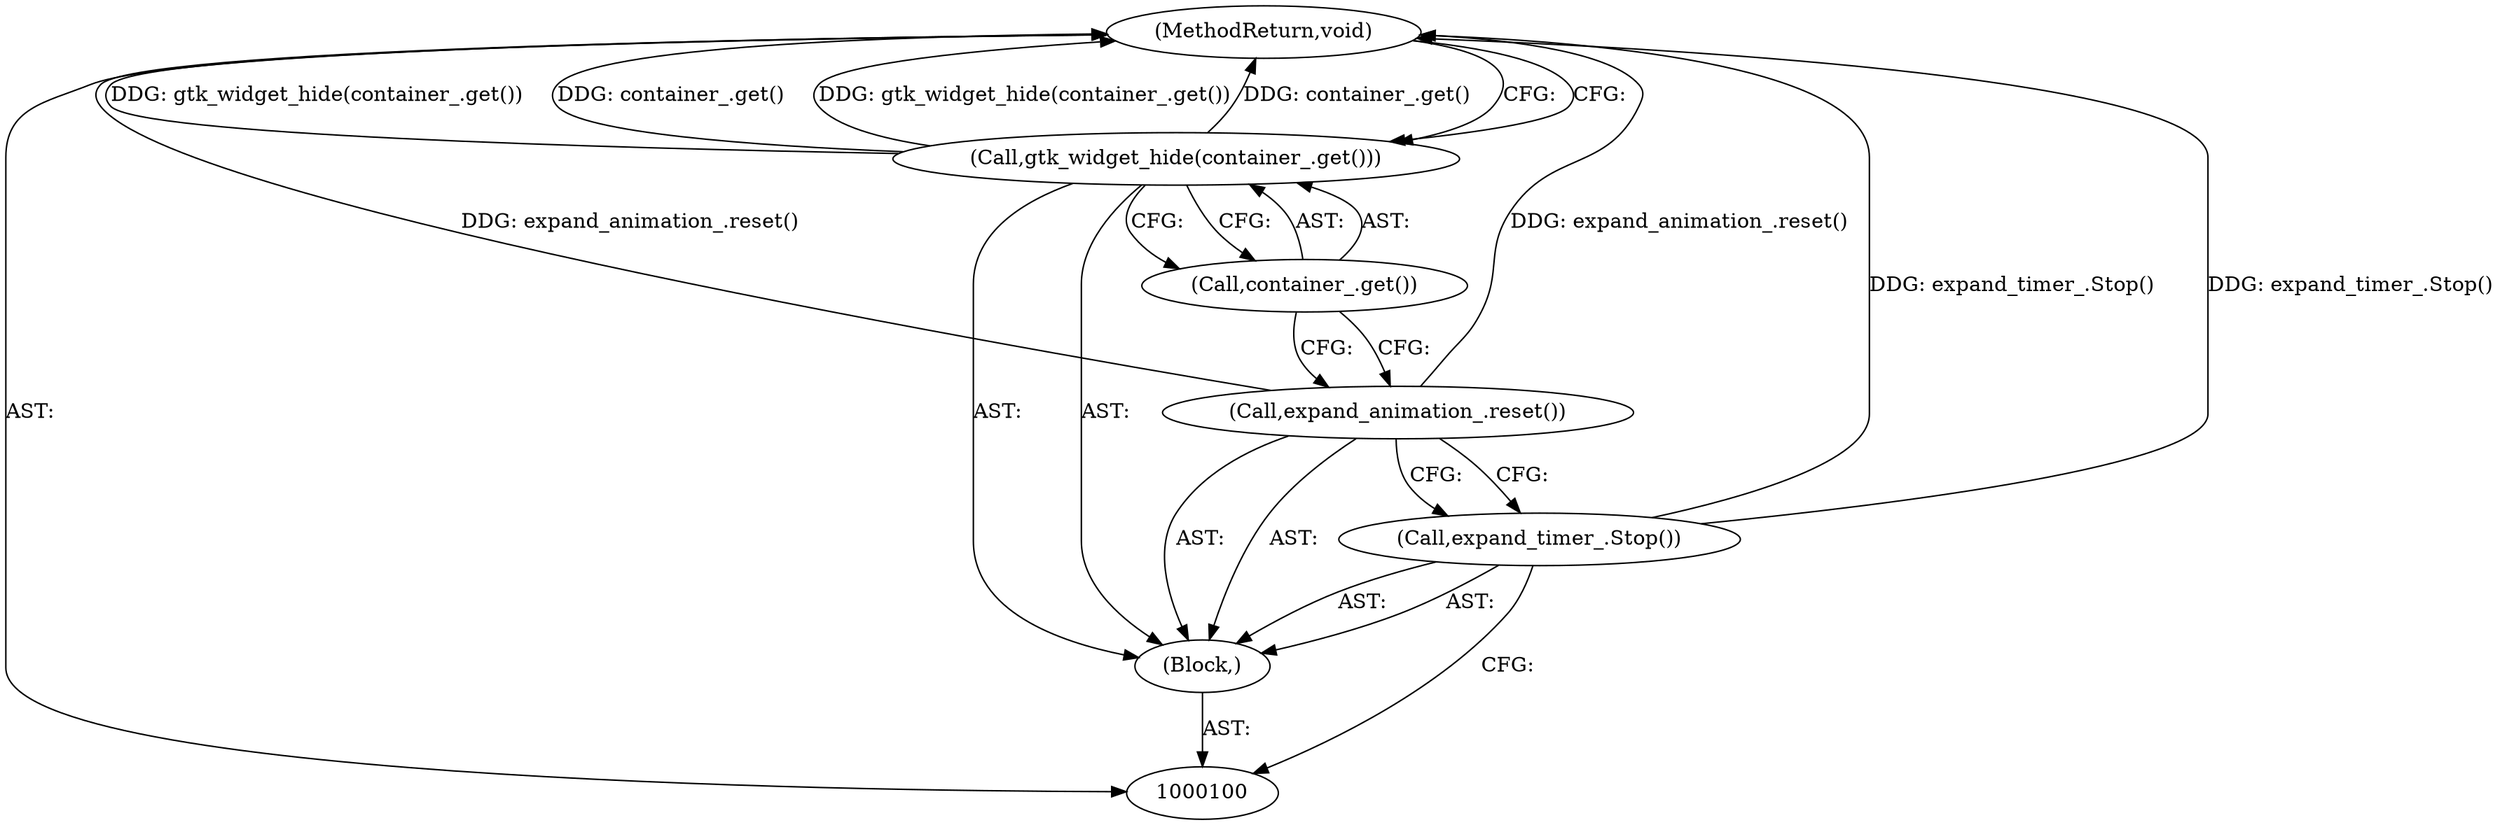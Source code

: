 digraph "0_Chrome_20106b615c3d11637864fcd4dd4de3356c858f2c" {
"1000106" [label="(MethodReturn,void)"];
"1000101" [label="(Block,)"];
"1000102" [label="(Call,expand_timer_.Stop())"];
"1000103" [label="(Call,expand_animation_.reset())"];
"1000105" [label="(Call,container_.get())"];
"1000104" [label="(Call,gtk_widget_hide(container_.get()))"];
"1000106" -> "1000100"  [label="AST: "];
"1000106" -> "1000104"  [label="CFG: "];
"1000104" -> "1000106"  [label="DDG: gtk_widget_hide(container_.get())"];
"1000104" -> "1000106"  [label="DDG: container_.get()"];
"1000103" -> "1000106"  [label="DDG: expand_animation_.reset()"];
"1000102" -> "1000106"  [label="DDG: expand_timer_.Stop()"];
"1000101" -> "1000100"  [label="AST: "];
"1000102" -> "1000101"  [label="AST: "];
"1000103" -> "1000101"  [label="AST: "];
"1000104" -> "1000101"  [label="AST: "];
"1000102" -> "1000101"  [label="AST: "];
"1000102" -> "1000100"  [label="CFG: "];
"1000103" -> "1000102"  [label="CFG: "];
"1000102" -> "1000106"  [label="DDG: expand_timer_.Stop()"];
"1000103" -> "1000101"  [label="AST: "];
"1000103" -> "1000102"  [label="CFG: "];
"1000105" -> "1000103"  [label="CFG: "];
"1000103" -> "1000106"  [label="DDG: expand_animation_.reset()"];
"1000105" -> "1000104"  [label="AST: "];
"1000105" -> "1000103"  [label="CFG: "];
"1000104" -> "1000105"  [label="CFG: "];
"1000104" -> "1000101"  [label="AST: "];
"1000104" -> "1000105"  [label="CFG: "];
"1000105" -> "1000104"  [label="AST: "];
"1000106" -> "1000104"  [label="CFG: "];
"1000104" -> "1000106"  [label="DDG: gtk_widget_hide(container_.get())"];
"1000104" -> "1000106"  [label="DDG: container_.get()"];
}
